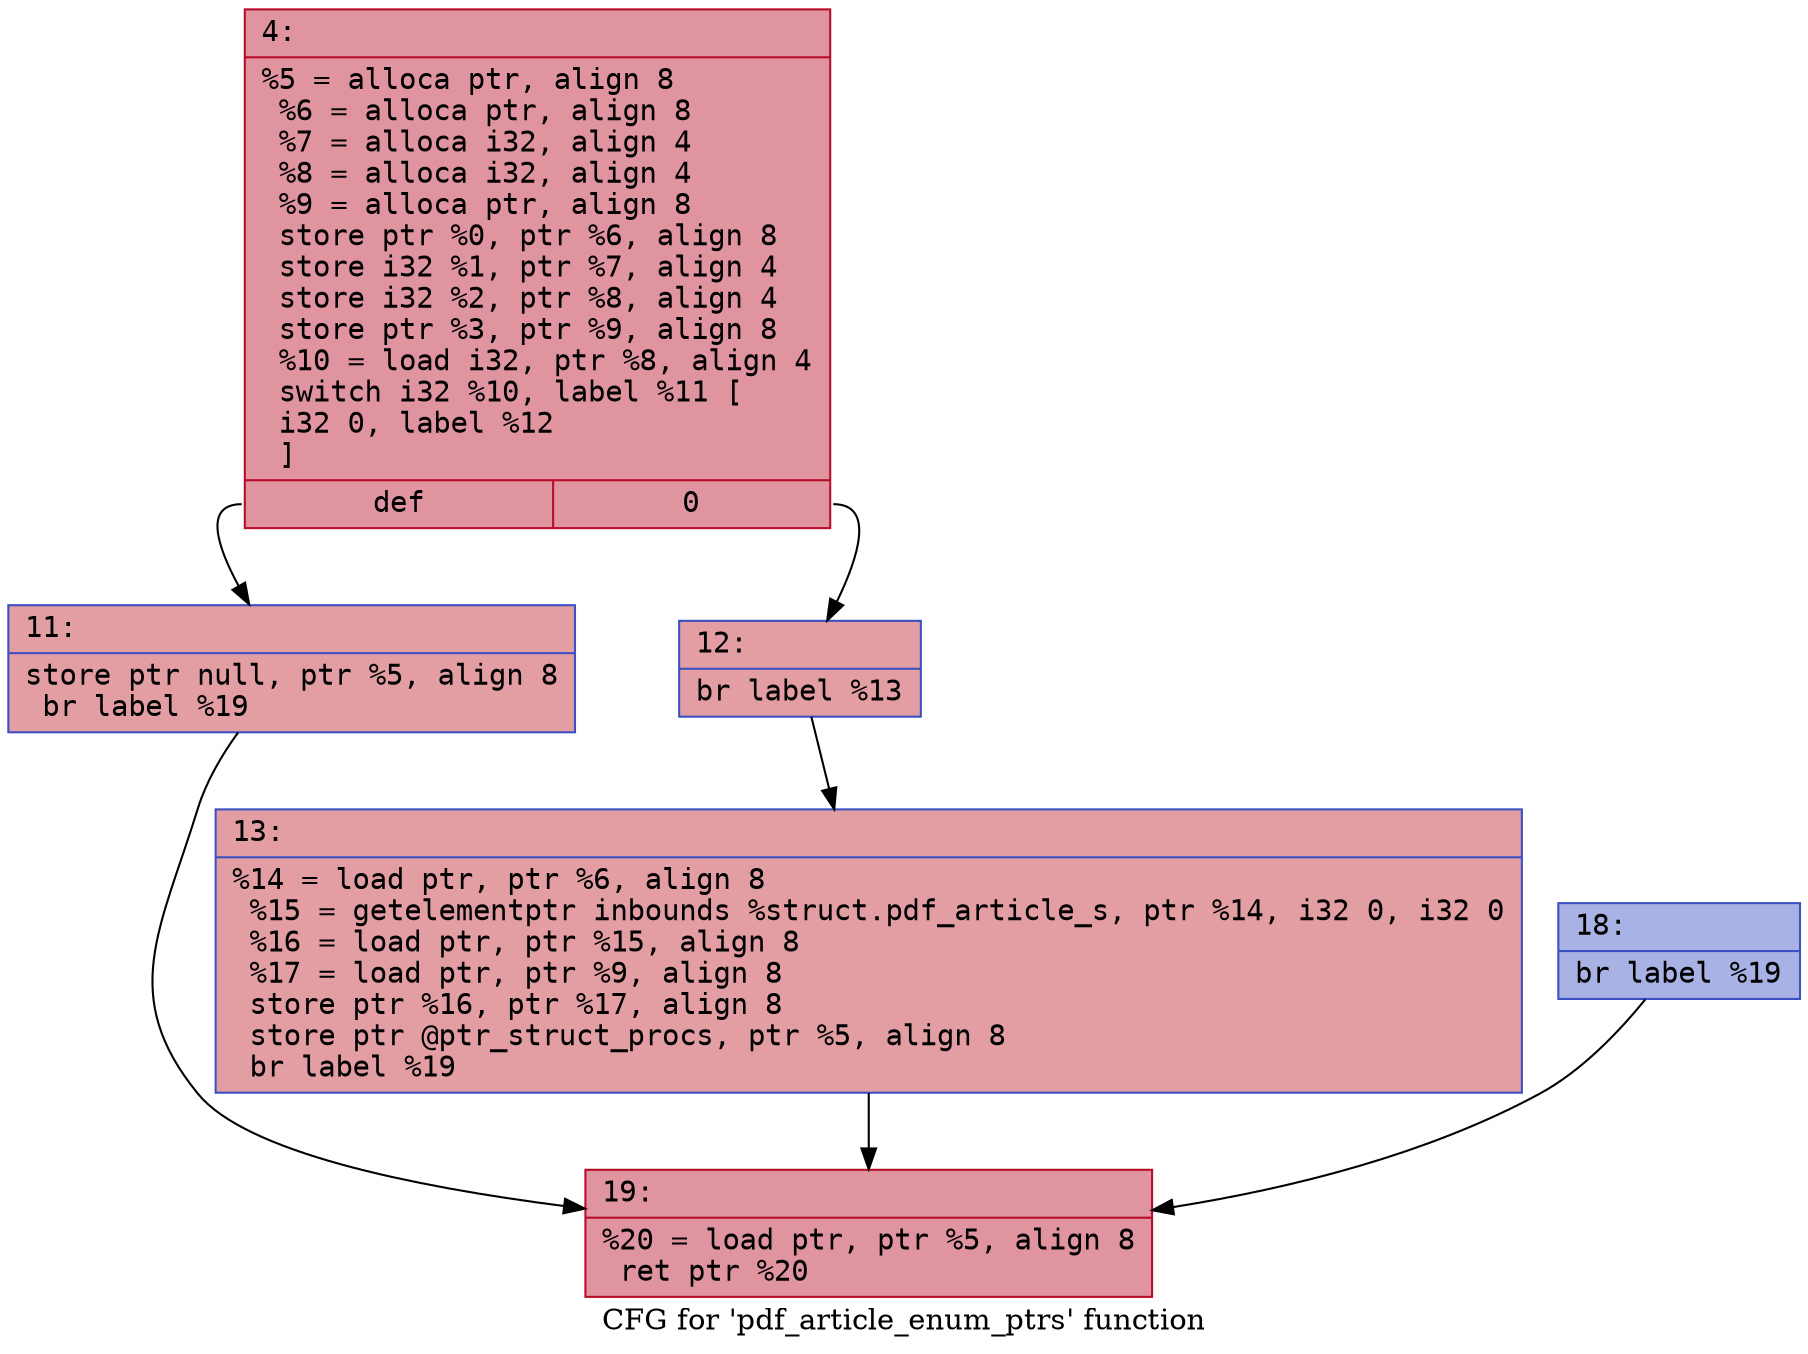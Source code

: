digraph "CFG for 'pdf_article_enum_ptrs' function" {
	label="CFG for 'pdf_article_enum_ptrs' function";

	Node0x600000ff7a70 [shape=record,color="#b70d28ff", style=filled, fillcolor="#b70d2870" fontname="Courier",label="{4:\l|  %5 = alloca ptr, align 8\l  %6 = alloca ptr, align 8\l  %7 = alloca i32, align 4\l  %8 = alloca i32, align 4\l  %9 = alloca ptr, align 8\l  store ptr %0, ptr %6, align 8\l  store i32 %1, ptr %7, align 4\l  store i32 %2, ptr %8, align 4\l  store ptr %3, ptr %9, align 8\l  %10 = load i32, ptr %8, align 4\l  switch i32 %10, label %11 [\l    i32 0, label %12\l  ]\l|{<s0>def|<s1>0}}"];
	Node0x600000ff7a70:s0 -> Node0x600000ff7ac0[tooltip="4 -> 11\nProbability 50.00%" ];
	Node0x600000ff7a70:s1 -> Node0x600000ff7b10[tooltip="4 -> 12\nProbability 50.00%" ];
	Node0x600000ff7ac0 [shape=record,color="#3d50c3ff", style=filled, fillcolor="#be242e70" fontname="Courier",label="{11:\l|  store ptr null, ptr %5, align 8\l  br label %19\l}"];
	Node0x600000ff7ac0 -> Node0x600000ff7c00[tooltip="11 -> 19\nProbability 100.00%" ];
	Node0x600000ff7b10 [shape=record,color="#3d50c3ff", style=filled, fillcolor="#be242e70" fontname="Courier",label="{12:\l|  br label %13\l}"];
	Node0x600000ff7b10 -> Node0x600000ff7b60[tooltip="12 -> 13\nProbability 100.00%" ];
	Node0x600000ff7b60 [shape=record,color="#3d50c3ff", style=filled, fillcolor="#be242e70" fontname="Courier",label="{13:\l|  %14 = load ptr, ptr %6, align 8\l  %15 = getelementptr inbounds %struct.pdf_article_s, ptr %14, i32 0, i32 0\l  %16 = load ptr, ptr %15, align 8\l  %17 = load ptr, ptr %9, align 8\l  store ptr %16, ptr %17, align 8\l  store ptr @ptr_struct_procs, ptr %5, align 8\l  br label %19\l}"];
	Node0x600000ff7b60 -> Node0x600000ff7c00[tooltip="13 -> 19\nProbability 100.00%" ];
	Node0x600000ff7bb0 [shape=record,color="#3d50c3ff", style=filled, fillcolor="#3d50c370" fontname="Courier",label="{18:\l|  br label %19\l}"];
	Node0x600000ff7bb0 -> Node0x600000ff7c00[tooltip="18 -> 19\nProbability 100.00%" ];
	Node0x600000ff7c00 [shape=record,color="#b70d28ff", style=filled, fillcolor="#b70d2870" fontname="Courier",label="{19:\l|  %20 = load ptr, ptr %5, align 8\l  ret ptr %20\l}"];
}
